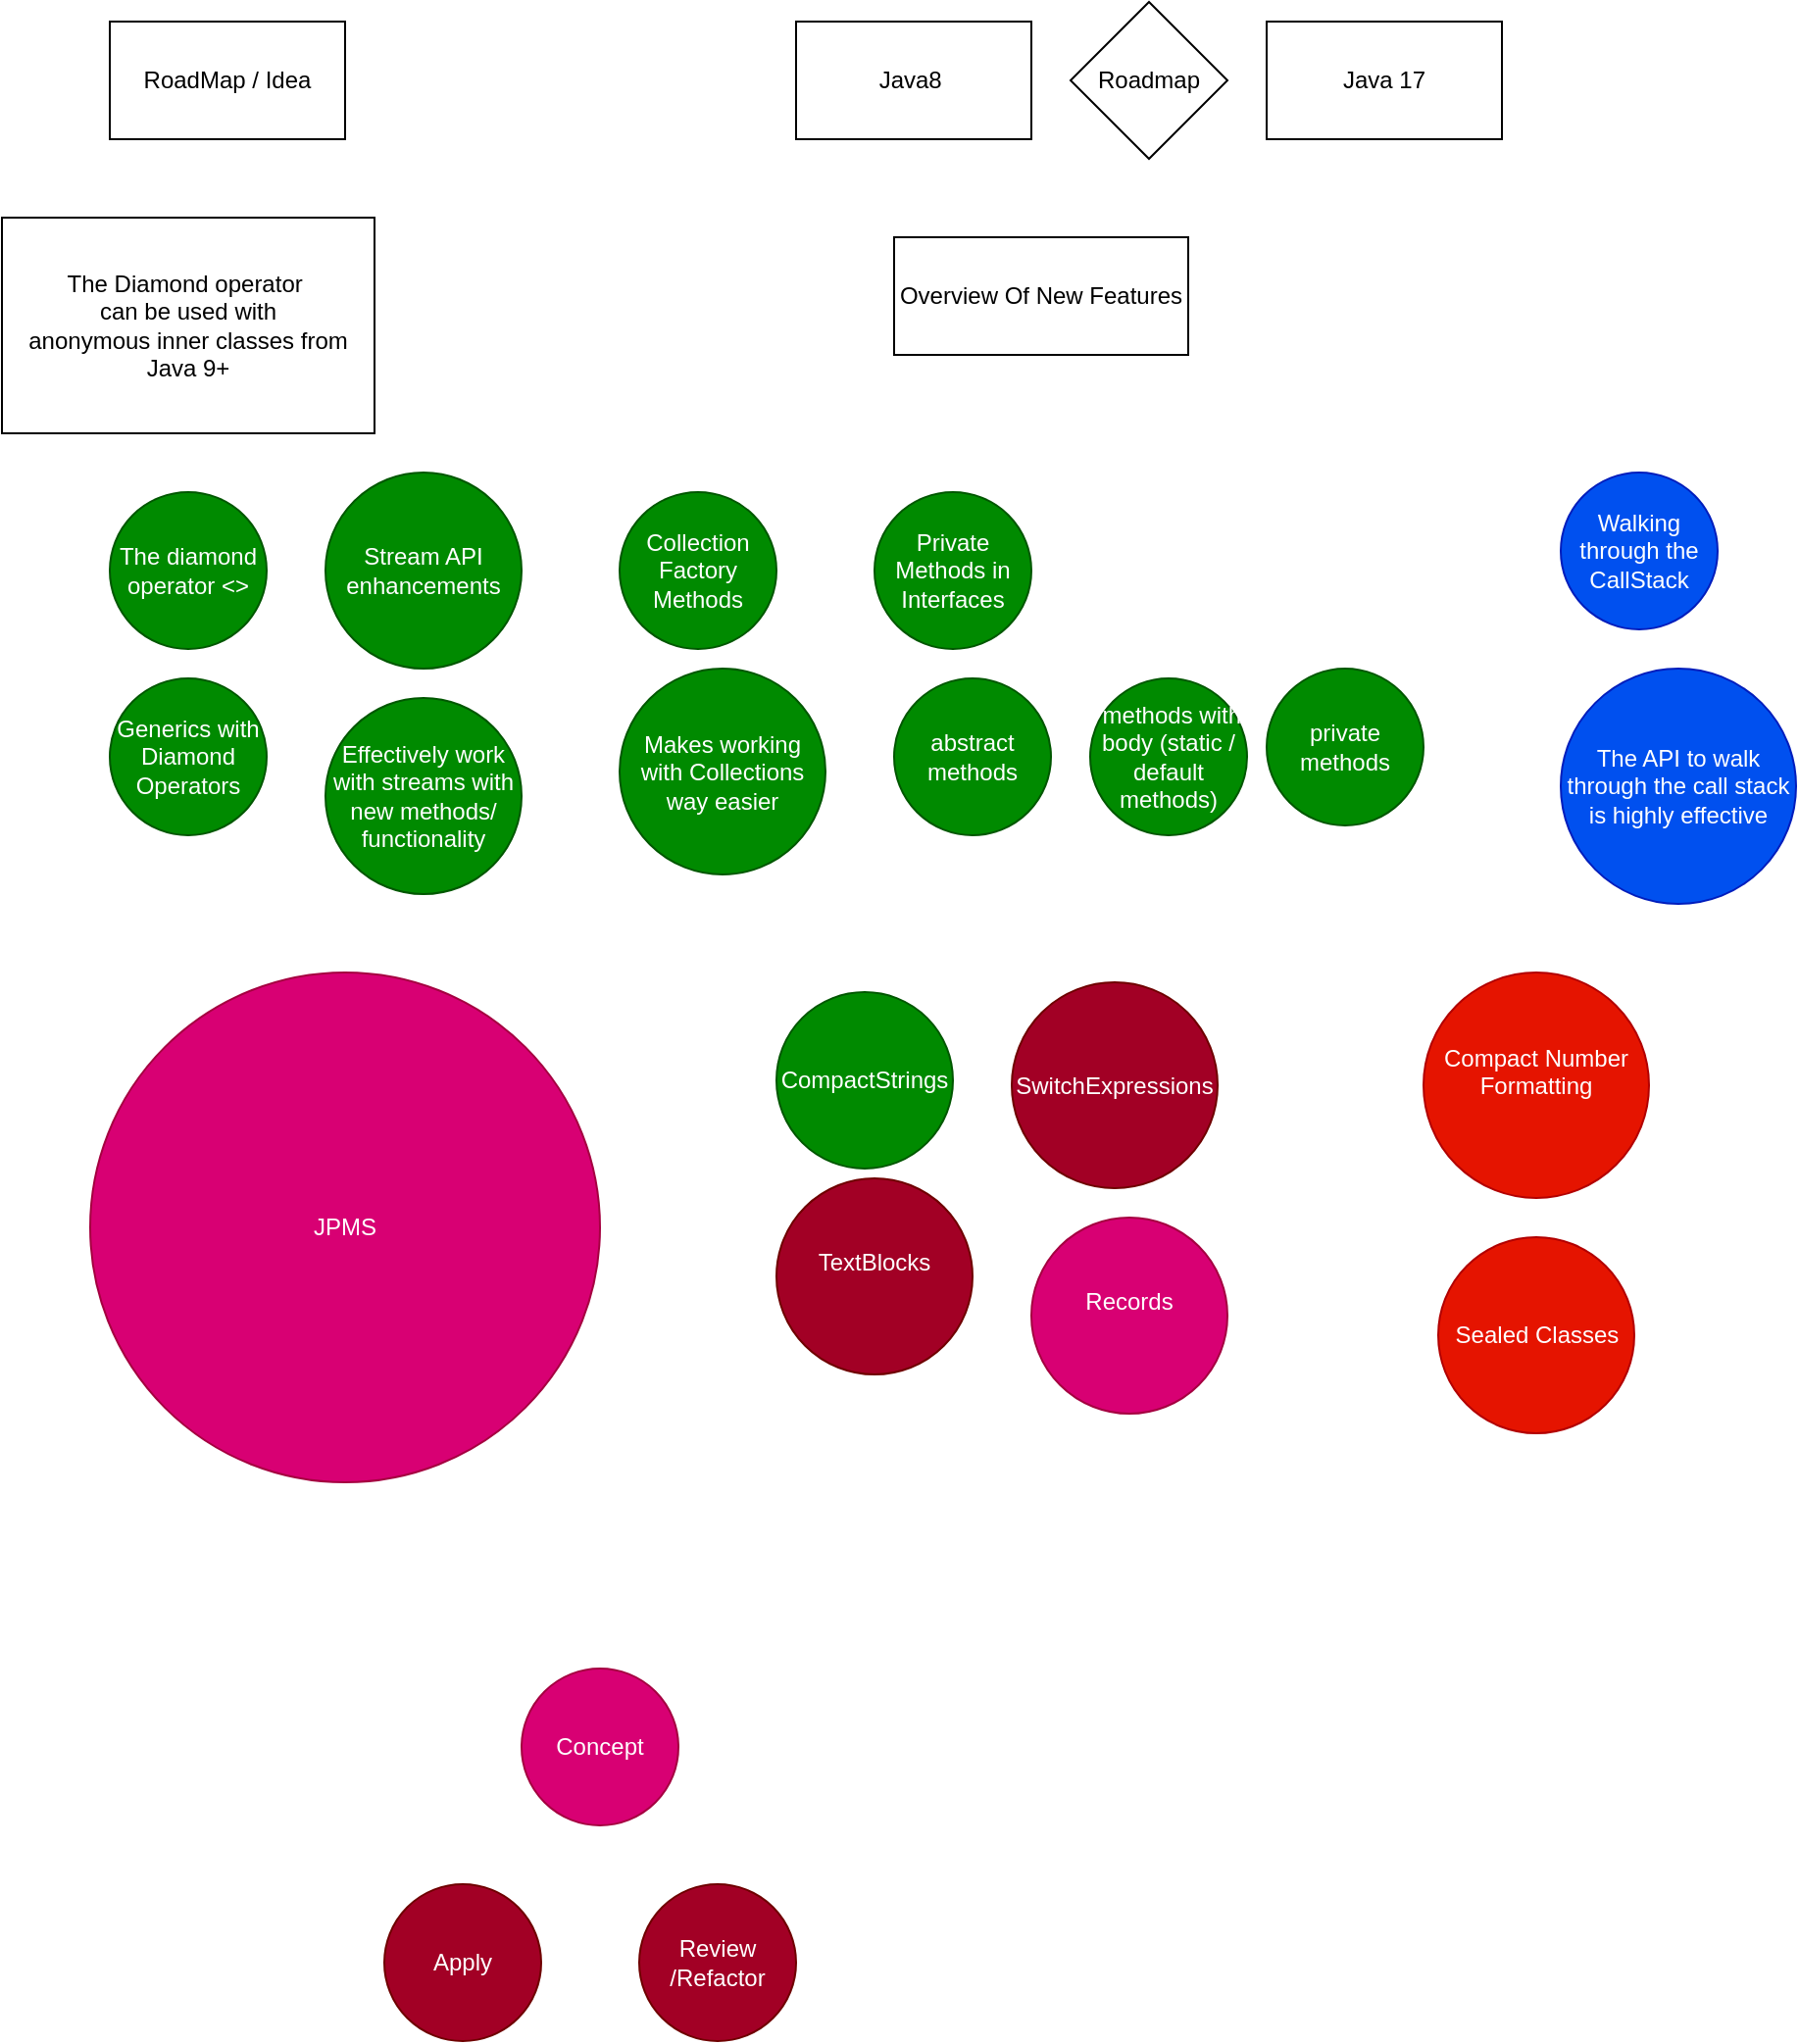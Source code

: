<mxfile version="26.2.15" pages="8">
  <diagram name="Top New Features That I can Explore" id="H-lTtJw_paa2dJG2KekU">
    <mxGraphModel dx="786" dy="562" grid="1" gridSize="10" guides="1" tooltips="1" connect="1" arrows="1" fold="1" page="1" pageScale="1" pageWidth="850" pageHeight="1100" math="0" shadow="0">
      <root>
        <mxCell id="0" />
        <mxCell id="1" parent="0" />
        <mxCell id="dxzc5Opw5BWFp04rEgw8-1" value="Overview Of New Features" style="rounded=0;whiteSpace=wrap;html=1;" parent="1" vertex="1">
          <mxGeometry x="470" y="160" width="150" height="60" as="geometry" />
        </mxCell>
        <mxCell id="dxzc5Opw5BWFp04rEgw8-2" value="Java8&amp;nbsp;" style="rounded=0;whiteSpace=wrap;html=1;" parent="1" vertex="1">
          <mxGeometry x="420" y="50" width="120" height="60" as="geometry" />
        </mxCell>
        <mxCell id="dxzc5Opw5BWFp04rEgw8-3" value="Java 17" style="rounded=0;whiteSpace=wrap;html=1;" parent="1" vertex="1">
          <mxGeometry x="660" y="50" width="120" height="60" as="geometry" />
        </mxCell>
        <mxCell id="dxzc5Opw5BWFp04rEgw8-4" value="The diamond operator &amp;lt;&amp;gt;" style="ellipse;whiteSpace=wrap;html=1;aspect=fixed;fillColor=#008a00;fontColor=#ffffff;strokeColor=#005700;" parent="1" vertex="1">
          <mxGeometry x="70" y="290" width="80" height="80" as="geometry" />
        </mxCell>
        <mxCell id="dxzc5Opw5BWFp04rEgw8-5" value="Stream API enhancements" style="ellipse;whiteSpace=wrap;html=1;aspect=fixed;fillColor=#008a00;fontColor=#ffffff;strokeColor=#005700;" parent="1" vertex="1">
          <mxGeometry x="180" y="280" width="100" height="100" as="geometry" />
        </mxCell>
        <mxCell id="dxzc5Opw5BWFp04rEgw8-6" value="Roadmap" style="rhombus;whiteSpace=wrap;html=1;" parent="1" vertex="1">
          <mxGeometry x="560" y="40" width="80" height="80" as="geometry" />
        </mxCell>
        <mxCell id="dxzc5Opw5BWFp04rEgw8-7" value="Collection Factory Methods" style="ellipse;whiteSpace=wrap;html=1;aspect=fixed;fillColor=#008a00;fontColor=#ffffff;strokeColor=#005700;" parent="1" vertex="1">
          <mxGeometry x="330" y="290" width="80" height="80" as="geometry" />
        </mxCell>
        <mxCell id="dxzc5Opw5BWFp04rEgw8-8" value="Private Methods in Interfaces" style="ellipse;whiteSpace=wrap;html=1;aspect=fixed;fillColor=#008a00;fontColor=#ffffff;strokeColor=#005700;" parent="1" vertex="1">
          <mxGeometry x="460" y="290" width="80" height="80" as="geometry" />
        </mxCell>
        <mxCell id="dxzc5Opw5BWFp04rEgw8-9" value="Walking through the CallStack" style="ellipse;whiteSpace=wrap;html=1;aspect=fixed;fillColor=#0050ef;fontColor=#ffffff;strokeColor=#001DBC;" parent="1" vertex="1">
          <mxGeometry x="810" y="280" width="80" height="80" as="geometry" />
        </mxCell>
        <mxCell id="dxzc5Opw5BWFp04rEgw8-10" value="CompactStrings" style="ellipse;whiteSpace=wrap;html=1;aspect=fixed;fillColor=#008a00;fontColor=#ffffff;strokeColor=#005700;" parent="1" vertex="1">
          <mxGeometry x="410" y="545" width="90" height="90" as="geometry" />
        </mxCell>
        <mxCell id="dxzc5Opw5BWFp04rEgw8-11" value="SwitchExpressions" style="ellipse;whiteSpace=wrap;html=1;aspect=fixed;fillColor=#a20025;fontColor=#ffffff;strokeColor=#6F0000;" parent="1" vertex="1">
          <mxGeometry x="530" y="540" width="105" height="105" as="geometry" />
        </mxCell>
        <mxCell id="dxzc5Opw5BWFp04rEgw8-12" value="Compact Number Formatting&lt;div&gt;&lt;br&gt;&lt;/div&gt;" style="ellipse;whiteSpace=wrap;html=1;aspect=fixed;fillColor=#e51400;fontColor=#ffffff;strokeColor=#B20000;" parent="1" vertex="1">
          <mxGeometry x="740" y="535" width="115" height="115" as="geometry" />
        </mxCell>
        <mxCell id="dxzc5Opw5BWFp04rEgw8-13" value="&lt;div&gt;TextBlocks&lt;/div&gt;&lt;div&gt;&lt;br&gt;&lt;/div&gt;" style="ellipse;whiteSpace=wrap;html=1;aspect=fixed;fillColor=#a20025;fontColor=#ffffff;strokeColor=#6F0000;" parent="1" vertex="1">
          <mxGeometry x="410" y="640" width="100" height="100" as="geometry" />
        </mxCell>
        <mxCell id="dxzc5Opw5BWFp04rEgw8-14" value="&lt;div&gt;Records&lt;/div&gt;&lt;div&gt;&lt;br&gt;&lt;/div&gt;" style="ellipse;whiteSpace=wrap;html=1;aspect=fixed;fillColor=#d80073;fontColor=#ffffff;strokeColor=#A50040;" parent="1" vertex="1">
          <mxGeometry x="540" y="660" width="100" height="100" as="geometry" />
        </mxCell>
        <mxCell id="dxzc5Opw5BWFp04rEgw8-15" value="&lt;div&gt;Sealed Classes&lt;/div&gt;" style="ellipse;whiteSpace=wrap;html=1;aspect=fixed;fillColor=#e51400;fontColor=#ffffff;strokeColor=#B20000;" parent="1" vertex="1">
          <mxGeometry x="747.5" y="670" width="100" height="100" as="geometry" />
        </mxCell>
        <mxCell id="dxzc5Opw5BWFp04rEgw8-16" value="&lt;div&gt;JPMS&lt;/div&gt;" style="ellipse;whiteSpace=wrap;html=1;aspect=fixed;fillColor=#d80073;fontColor=#ffffff;strokeColor=#A50040;" parent="1" vertex="1">
          <mxGeometry x="60" y="535" width="260" height="260" as="geometry" />
        </mxCell>
        <mxCell id="dxzc5Opw5BWFp04rEgw8-17" value="Generics with Diamond Operators" style="ellipse;whiteSpace=wrap;html=1;aspect=fixed;fillColor=#008a00;fontColor=#ffffff;strokeColor=#005700;" parent="1" vertex="1">
          <mxGeometry x="70" y="385" width="80" height="80" as="geometry" />
        </mxCell>
        <mxCell id="dxzc5Opw5BWFp04rEgw8-18" value="Effectively work with streams with new methods/ functionality" style="ellipse;whiteSpace=wrap;html=1;aspect=fixed;fillColor=#008a00;fontColor=#ffffff;strokeColor=#005700;" parent="1" vertex="1">
          <mxGeometry x="180" y="395" width="100" height="100" as="geometry" />
        </mxCell>
        <mxCell id="dxzc5Opw5BWFp04rEgw8-19" value="Makes working with Collections way easier" style="ellipse;whiteSpace=wrap;html=1;aspect=fixed;fillColor=#008a00;fontColor=#ffffff;strokeColor=#005700;" parent="1" vertex="1">
          <mxGeometry x="330" y="380" width="105" height="105" as="geometry" />
        </mxCell>
        <mxCell id="dxzc5Opw5BWFp04rEgw8-20" value="abstract methods" style="ellipse;whiteSpace=wrap;html=1;aspect=fixed;fillColor=#008a00;fontColor=#ffffff;strokeColor=#005700;" parent="1" vertex="1">
          <mxGeometry x="470" y="385" width="80" height="80" as="geometry" />
        </mxCell>
        <mxCell id="dxzc5Opw5BWFp04rEgw8-21" value="&amp;nbsp;methods with body (static / default methods)" style="ellipse;whiteSpace=wrap;html=1;aspect=fixed;fillColor=#008a00;fontColor=#ffffff;strokeColor=#005700;" parent="1" vertex="1">
          <mxGeometry x="570" y="385" width="80" height="80" as="geometry" />
        </mxCell>
        <mxCell id="dxzc5Opw5BWFp04rEgw8-22" value="private methods" style="ellipse;whiteSpace=wrap;html=1;aspect=fixed;fillColor=#008a00;strokeColor=#005700;fontColor=#ffffff;" parent="1" vertex="1">
          <mxGeometry x="660" y="380" width="80" height="80" as="geometry" />
        </mxCell>
        <mxCell id="dxzc5Opw5BWFp04rEgw8-23" value="The API to walk through the call stack is highly effective" style="ellipse;whiteSpace=wrap;html=1;aspect=fixed;fillColor=#0050ef;fontColor=#ffffff;strokeColor=#001DBC;" parent="1" vertex="1">
          <mxGeometry x="810" y="380" width="120" height="120" as="geometry" />
        </mxCell>
        <mxCell id="dxzc5Opw5BWFp04rEgw8-24" value="RoadMap / Idea" style="rounded=0;whiteSpace=wrap;html=1;" parent="1" vertex="1">
          <mxGeometry x="70" y="50" width="120" height="60" as="geometry" />
        </mxCell>
        <mxCell id="dxzc5Opw5BWFp04rEgw8-25" value="Concept" style="ellipse;whiteSpace=wrap;html=1;aspect=fixed;fillColor=#d80073;fontColor=#ffffff;strokeColor=#A50040;" parent="1" vertex="1">
          <mxGeometry x="280" y="890" width="80" height="80" as="geometry" />
        </mxCell>
        <mxCell id="dxzc5Opw5BWFp04rEgw8-26" value="Apply" style="ellipse;whiteSpace=wrap;html=1;aspect=fixed;fillColor=#a20025;fontColor=#ffffff;strokeColor=#6F0000;" parent="1" vertex="1">
          <mxGeometry x="210" y="1000" width="80" height="80" as="geometry" />
        </mxCell>
        <mxCell id="dxzc5Opw5BWFp04rEgw8-27" value="Review /Refactor" style="ellipse;whiteSpace=wrap;html=1;aspect=fixed;fillColor=#a20025;strokeColor=#6F0000;fontColor=#ffffff;" parent="1" vertex="1">
          <mxGeometry x="340" y="1000" width="80" height="80" as="geometry" />
        </mxCell>
        <mxCell id="dxzc5Opw5BWFp04rEgw8-32" value="The Diamond operator&amp;nbsp;&lt;div&gt;can be used with&lt;/div&gt;&lt;div&gt;anonymous inner classes from Java 9+&lt;/div&gt;" style="rounded=0;whiteSpace=wrap;html=1;" parent="1" vertex="1">
          <mxGeometry x="15" y="150" width="190" height="110" as="geometry" />
        </mxCell>
      </root>
    </mxGraphModel>
  </diagram>
  <diagram id="it7jR1w6A2HO88eLoIti" name="Terminology">
    <mxGraphModel dx="1565" dy="511" grid="1" gridSize="10" guides="1" tooltips="1" connect="1" arrows="1" fold="1" page="1" pageScale="1" pageWidth="850" pageHeight="1100" math="0" shadow="0">
      <root>
        <mxCell id="0" />
        <mxCell id="1" parent="0" />
        <mxCell id="AD6r4I_cpZdrooL8gMmH-1" value="JEP / JDK Enhancement Proposal" style="rounded=0;whiteSpace=wrap;html=1;" parent="1" vertex="1">
          <mxGeometry x="150" y="80" width="120" height="60" as="geometry" />
        </mxCell>
        <mxCell id="AD6r4I_cpZdrooL8gMmH-4" value="" style="edgeStyle=orthogonalEdgeStyle;rounded=0;orthogonalLoop=1;jettySize=auto;html=1;" parent="1" source="AD6r4I_cpZdrooL8gMmH-2" target="AD6r4I_cpZdrooL8gMmH-3" edge="1">
          <mxGeometry relative="1" as="geometry" />
        </mxCell>
        <mxCell id="AD6r4I_cpZdrooL8gMmH-2" value="Process" style="rounded=0;whiteSpace=wrap;html=1;" parent="1" vertex="1">
          <mxGeometry x="160" y="180" width="120" height="60" as="geometry" />
        </mxCell>
        <mxCell id="AD6r4I_cpZdrooL8gMmH-3" value="Java Community" style="rounded=0;whiteSpace=wrap;html=1;" parent="1" vertex="1">
          <mxGeometry x="160" y="320" width="120" height="60" as="geometry" />
        </mxCell>
        <mxCell id="AD6r4I_cpZdrooL8gMmH-7" value="" style="edgeStyle=orthogonalEdgeStyle;rounded=0;orthogonalLoop=1;jettySize=auto;html=1;" parent="1" source="AD6r4I_cpZdrooL8gMmH-5" target="AD6r4I_cpZdrooL8gMmH-6" edge="1">
          <mxGeometry relative="1" as="geometry" />
        </mxCell>
        <mxCell id="AD6r4I_cpZdrooL8gMmH-5" value="Purpose" style="rounded=0;whiteSpace=wrap;html=1;" parent="1" vertex="1">
          <mxGeometry x="340" y="180" width="120" height="60" as="geometry" />
        </mxCell>
        <mxCell id="AD6r4I_cpZdrooL8gMmH-9" value="" style="edgeStyle=orthogonalEdgeStyle;rounded=0;orthogonalLoop=1;jettySize=auto;html=1;" parent="1" source="AD6r4I_cpZdrooL8gMmH-6" target="AD6r4I_cpZdrooL8gMmH-8" edge="1">
          <mxGeometry relative="1" as="geometry" />
        </mxCell>
        <mxCell id="AD6r4I_cpZdrooL8gMmH-6" value="Propose" style="ellipse;whiteSpace=wrap;html=1;rounded=0;" parent="1" vertex="1">
          <mxGeometry x="360" y="310" width="80" height="80" as="geometry" />
        </mxCell>
        <mxCell id="AD6r4I_cpZdrooL8gMmH-11" value="" style="edgeStyle=orthogonalEdgeStyle;rounded=0;orthogonalLoop=1;jettySize=auto;html=1;" parent="1" source="AD6r4I_cpZdrooL8gMmH-8" target="AD6r4I_cpZdrooL8gMmH-10" edge="1">
          <mxGeometry relative="1" as="geometry" />
        </mxCell>
        <mxCell id="AD6r4I_cpZdrooL8gMmH-8" value="Discuss" style="ellipse;whiteSpace=wrap;html=1;rounded=0;" parent="1" vertex="1">
          <mxGeometry x="520" y="310" width="80" height="80" as="geometry" />
        </mxCell>
        <mxCell id="AD6r4I_cpZdrooL8gMmH-10" value="document signficant changes." style="ellipse;whiteSpace=wrap;html=1;rounded=0;" parent="1" vertex="1">
          <mxGeometry x="680" y="310" width="80" height="80" as="geometry" />
        </mxCell>
        <mxCell id="AD6r4I_cpZdrooL8gMmH-12" value="Process" style="rounded=0;whiteSpace=wrap;html=1;fillColor=#008a00;fontColor=#ffffff;strokeColor=#005700;" parent="1" vertex="1">
          <mxGeometry x="-10" y="470" width="120" height="60" as="geometry" />
        </mxCell>
        <mxCell id="AD6r4I_cpZdrooL8gMmH-13" value="Practice" style="rounded=0;whiteSpace=wrap;html=1;fillColor=#008a00;fontColor=#ffffff;strokeColor=#005700;" parent="1" vertex="1">
          <mxGeometry x="110" y="470" width="120" height="60" as="geometry" />
        </mxCell>
        <mxCell id="8vsUmJd-rWdS67Mih5kZ-1" value="Methodology" style="rounded=0;whiteSpace=wrap;html=1;fillColor=#008a00;fontColor=#ffffff;strokeColor=#005700;" parent="1" vertex="1">
          <mxGeometry x="230" y="470" width="120" height="60" as="geometry" />
        </mxCell>
        <mxCell id="8vsUmJd-rWdS67Mih5kZ-2" value="Break and Make" style="rounded=0;whiteSpace=wrap;html=1;fillColor=#008a00;fontColor=#ffffff;strokeColor=#005700;" parent="1" vertex="1">
          <mxGeometry x="230" y="530" width="120" height="60" as="geometry" />
        </mxCell>
        <mxCell id="8vsUmJd-rWdS67Mih5kZ-5" value="Context" style="rounded=0;whiteSpace=wrap;html=1;fillColor=#008a00;fontColor=#ffffff;strokeColor=#005700;" parent="1" vertex="1">
          <mxGeometry x="230" y="410" width="120" height="60" as="geometry" />
        </mxCell>
        <mxCell id="VedadEQwNp0A-uT3c_Re-1" value="Terminology / Vocabulary" style="rounded=0;whiteSpace=wrap;html=1;fillColor=#008a00;fontColor=#ffffff;strokeColor=#005700;" vertex="1" parent="1">
          <mxGeometry x="-10" y="530" width="120" height="60" as="geometry" />
        </mxCell>
        <mxCell id="6cJSSmzFoF7t9B8q87Jw-1" value="Principles" style="rounded=0;whiteSpace=wrap;html=1;fillColor=#008a00;fontColor=#ffffff;strokeColor=#005700;" vertex="1" parent="1">
          <mxGeometry x="-10" y="410" width="120" height="60" as="geometry" />
        </mxCell>
        <mxCell id="6cJSSmzFoF7t9B8q87Jw-2" value="Paradigm" style="rounded=0;whiteSpace=wrap;html=1;fillColor=#008a00;fontColor=#ffffff;strokeColor=#005700;" vertex="1" parent="1">
          <mxGeometry x="110" y="410" width="120" height="60" as="geometry" />
        </mxCell>
        <mxCell id="9vNzCgMDVzgK6lLMVGsD-1" value="Insight" style="rounded=0;whiteSpace=wrap;html=1;fillColor=#008a00;fontColor=#ffffff;strokeColor=#005700;" vertex="1" parent="1">
          <mxGeometry x="110" y="530" width="120" height="60" as="geometry" />
        </mxCell>
        <mxCell id="9vNzCgMDVzgK6lLMVGsD-2" value="Learn to Learn Framework" style="rounded=0;whiteSpace=wrap;html=1;fillColor=#1ba1e2;fontColor=#ffffff;strokeColor=#006EAF;" vertex="1" parent="1">
          <mxGeometry x="50" y="720" width="120" height="60" as="geometry" />
        </mxCell>
        <mxCell id="R43isgl4TAwv9mhnTSy3-1" value="" style="html=1;verticalLabelPosition=bottom;align=center;labelBackgroundColor=#ffffff;verticalAlign=top;strokeWidth=2;strokeColor=#0080F0;shadow=0;dashed=0;shape=mxgraph.ios7.icons.looking_glass;" vertex="1" parent="1">
          <mxGeometry x="385" y="890" width="30" height="30" as="geometry" />
        </mxCell>
        <mxCell id="R43isgl4TAwv9mhnTSy3-2" value="Please find chances of applying the newly learned features in your projects....." style="rounded=0;whiteSpace=wrap;html=1;" vertex="1" parent="1">
          <mxGeometry x="440" y="870" width="120" height="60" as="geometry" />
        </mxCell>
        <mxCell id="--in5UwqNiNamiTwJQ_P-2" value="RED" style="ellipse;whiteSpace=wrap;html=1;fillColor=#e51400;strokeColor=#B20000;fontColor=#ffffff;" vertex="1" parent="1">
          <mxGeometry x="80" y="870" width="120" height="80" as="geometry" />
        </mxCell>
        <mxCell id="--in5UwqNiNamiTwJQ_P-3" value="GREEN" style="ellipse;whiteSpace=wrap;html=1;fillColor=#008a00;strokeColor=#005700;fontColor=#ffffff;" vertex="1" parent="1">
          <mxGeometry x="140" y="940" width="120" height="80" as="geometry" />
        </mxCell>
        <mxCell id="--in5UwqNiNamiTwJQ_P-4" value="REFACTOR" style="ellipse;whiteSpace=wrap;html=1;fillColor=#e3c800;strokeColor=#B09500;fontColor=#000000;" vertex="1" parent="1">
          <mxGeometry x="10" y="940" width="120" height="80" as="geometry" />
        </mxCell>
        <mxCell id="XHiogYa3Atdmt7B-Kdwq-1" value="Approaches" style="rounded=0;whiteSpace=wrap;html=1;fillColor=#008a00;fontColor=#ffffff;strokeColor=#005700;" vertex="1" parent="1">
          <mxGeometry x="-130" y="530" width="120" height="60" as="geometry" />
        </mxCell>
        <mxCell id="XHiogYa3Atdmt7B-Kdwq-5" value="" style="edgeStyle=orthogonalEdgeStyle;rounded=0;orthogonalLoop=1;jettySize=auto;html=1;" edge="1" parent="1" source="XHiogYa3Atdmt7B-Kdwq-2" target="XHiogYa3Atdmt7B-Kdwq-4">
          <mxGeometry relative="1" as="geometry" />
        </mxCell>
        <mxCell id="XHiogYa3Atdmt7B-Kdwq-2" value="UTIL / utility (general purpose)" style="rounded=0;whiteSpace=wrap;html=1;fillColor=#008a00;fontColor=#ffffff;strokeColor=#005700;" vertex="1" parent="1">
          <mxGeometry x="-290" y="380" width="120" height="60" as="geometry" />
        </mxCell>
        <mxCell id="XHiogYa3Atdmt7B-Kdwq-3" value="&lt;div style=&quot;background-color:#1e1f22;color:#bcbec4&quot;&gt;&lt;pre style=&quot;font-family:&#39;JetBrains Mono&#39;,monospace;font-size:9.8pt;&quot;&gt;&lt;span style=&quot;color:#7a7e85;&quot;&gt;Productivity packed. Productivity packed. Custom Aggregation. Streamlining code&lt;/span&gt;&lt;/pre&gt;&lt;/div&gt;" style="text;whiteSpace=wrap;html=1;" vertex="1" parent="1">
          <mxGeometry x="-280" y="230" width="380" height="70" as="geometry" />
        </mxCell>
        <mxCell id="XHiogYa3Atdmt7B-Kdwq-7" value="" style="edgeStyle=orthogonalEdgeStyle;rounded=0;orthogonalLoop=1;jettySize=auto;html=1;" edge="1" parent="1" source="XHiogYa3Atdmt7B-Kdwq-4" target="XHiogYa3Atdmt7B-Kdwq-6">
          <mxGeometry relative="1" as="geometry" />
        </mxCell>
        <mxCell id="XHiogYa3Atdmt7B-Kdwq-4" value="Productivity packed" style="rounded=0;whiteSpace=wrap;html=1;fillColor=#008a00;fontColor=#ffffff;strokeColor=#005700;" vertex="1" parent="1">
          <mxGeometry x="-290" y="460" width="120" height="60" as="geometry" />
        </mxCell>
        <mxCell id="XHiogYa3Atdmt7B-Kdwq-9" value="" style="edgeStyle=orthogonalEdgeStyle;rounded=0;orthogonalLoop=1;jettySize=auto;html=1;" edge="1" parent="1" source="XHiogYa3Atdmt7B-Kdwq-6" target="XHiogYa3Atdmt7B-Kdwq-8">
          <mxGeometry relative="1" as="geometry" />
        </mxCell>
        <mxCell id="XHiogYa3Atdmt7B-Kdwq-6" value="Custom Aggregation" style="rounded=0;whiteSpace=wrap;html=1;fillColor=#008a00;fontColor=#ffffff;strokeColor=#005700;" vertex="1" parent="1">
          <mxGeometry x="-290" y="550" width="120" height="60" as="geometry" />
        </mxCell>
        <mxCell id="XHiogYa3Atdmt7B-Kdwq-11" value="" style="edgeStyle=orthogonalEdgeStyle;rounded=0;orthogonalLoop=1;jettySize=auto;html=1;" edge="1" parent="1" source="XHiogYa3Atdmt7B-Kdwq-8" target="XHiogYa3Atdmt7B-Kdwq-10">
          <mxGeometry relative="1" as="geometry" />
        </mxCell>
        <mxCell id="XHiogYa3Atdmt7B-Kdwq-8" value="Streamliniing code." style="rounded=0;whiteSpace=wrap;html=1;fillColor=#008a00;fontColor=#ffffff;strokeColor=#005700;" vertex="1" parent="1">
          <mxGeometry x="-290" y="640" width="120" height="60" as="geometry" />
        </mxCell>
        <mxCell id="XHiogYa3Atdmt7B-Kdwq-13" value="" style="edgeStyle=orthogonalEdgeStyle;rounded=0;orthogonalLoop=1;jettySize=auto;html=1;" edge="1" parent="1" source="XHiogYa3Atdmt7B-Kdwq-10" target="XHiogYa3Atdmt7B-Kdwq-12">
          <mxGeometry relative="1" as="geometry" />
        </mxCell>
        <mxCell id="XHiogYa3Atdmt7B-Kdwq-10" value="Parallellism." style="rounded=0;whiteSpace=wrap;html=1;fillColor=#008a00;fontColor=#ffffff;strokeColor=#005700;" vertex="1" parent="1">
          <mxGeometry x="-290" y="730" width="120" height="60" as="geometry" />
        </mxCell>
        <mxCell id="XHiogYa3Atdmt7B-Kdwq-12" value="Declarative Style" style="rounded=0;whiteSpace=wrap;html=1;fillColor=#008a00;fontColor=#ffffff;strokeColor=#005700;" vertex="1" parent="1">
          <mxGeometry x="-290" y="820" width="120" height="60" as="geometry" />
        </mxCell>
        <mxCell id="XHiogYa3Atdmt7B-Kdwq-14" value="New Effective, Productive &amp;amp; Optimized way of processing collections" style="rounded=0;whiteSpace=wrap;html=1;fillColor=#e51400;fontColor=#ffffff;strokeColor=#B20000;" vertex="1" parent="1">
          <mxGeometry x="-240" y="290" width="160" height="70" as="geometry" />
        </mxCell>
        <mxCell id="XHiogYa3Atdmt7B-Kdwq-15" value="Starting with Why?" style="rounded=0;whiteSpace=wrap;html=1;fillColor=#008a00;fontColor=#ffffff;strokeColor=#005700;" vertex="1" parent="1">
          <mxGeometry x="-425" y="330" width="70" height="60" as="geometry" />
        </mxCell>
        <mxCell id="XHiogYa3Atdmt7B-Kdwq-16" value="CLEAN CODING PRACTICES" style="rounded=0;whiteSpace=wrap;html=1;fillColor=#1ba1e2;fontColor=#ffffff;strokeColor=#006EAF;" vertex="1" parent="1">
          <mxGeometry x="-130" y="470" width="120" height="60" as="geometry" />
        </mxCell>
        <mxCell id="9P8CmXEy1m80_HLpCKsZ-1" value="Web (Connected with Relativity)" style="rounded=0;whiteSpace=wrap;html=1;fillColor=#008a00;fontColor=#ffffff;strokeColor=#005700;" vertex="1" parent="1">
          <mxGeometry x="-130" y="410" width="120" height="60" as="geometry" />
        </mxCell>
        <mxCell id="9P8CmXEy1m80_HLpCKsZ-2" value="Make things Simple, but not simplify it to loose the essense or effectiveness." style="rounded=0;whiteSpace=wrap;html=1;fillColor=#008a00;fontColor=#ffffff;strokeColor=#005700;" vertex="1" parent="1">
          <mxGeometry x="-130" y="590" width="240" height="60" as="geometry" />
        </mxCell>
        <mxCell id="9P8CmXEy1m80_HLpCKsZ-3" value="Best Practices&lt;div&gt;&lt;br&gt;&lt;/div&gt;" style="rounded=0;whiteSpace=wrap;html=1;fillColor=#008a00;fontColor=#ffffff;strokeColor=#005700;" vertex="1" parent="1">
          <mxGeometry x="110" y="590" width="120" height="60" as="geometry" />
        </mxCell>
        <mxCell id="9P8CmXEy1m80_HLpCKsZ-4" value="Clarity" style="rounded=0;whiteSpace=wrap;html=1;fillColor=#008a00;fontColor=#ffffff;strokeColor=#005700;" vertex="1" parent="1">
          <mxGeometry x="230" y="590" width="120" height="60" as="geometry" />
        </mxCell>
        <mxCell id="9P8CmXEy1m80_HLpCKsZ-5" value="Design" style="rounded=0;whiteSpace=wrap;html=1;fillColor=#008a00;fontColor=#ffffff;strokeColor=#005700;" vertex="1" parent="1">
          <mxGeometry x="230" y="650" width="120" height="60" as="geometry" />
        </mxCell>
        <mxCell id="9P8CmXEy1m80_HLpCKsZ-6" value="Validation&lt;div&gt;&lt;br&gt;&lt;/div&gt;" style="rounded=0;whiteSpace=wrap;html=1;fillColor=#008a00;fontColor=#ffffff;strokeColor=#005700;" vertex="1" parent="1">
          <mxGeometry x="110" y="650" width="120" height="60" as="geometry" />
        </mxCell>
        <mxCell id="9P8CmXEy1m80_HLpCKsZ-7" value="Well Documented Code" style="rounded=0;whiteSpace=wrap;html=1;fillColor=#008a00;fontColor=#ffffff;strokeColor=#005700;" vertex="1" parent="1">
          <mxGeometry x="-10" y="650" width="120" height="60" as="geometry" />
        </mxCell>
        <mxCell id="9P8CmXEy1m80_HLpCKsZ-8" value="First Principles Approach&lt;div&gt;- Elon Musk&lt;/div&gt;&lt;div&gt;&lt;br&gt;&lt;/div&gt;" style="rounded=0;whiteSpace=wrap;html=1;fillColor=#008a00;fontColor=#ffffff;strokeColor=#005700;" vertex="1" parent="1">
          <mxGeometry x="-130" y="650" width="120" height="60" as="geometry" />
        </mxCell>
        <mxCell id="9P8CmXEy1m80_HLpCKsZ-13" value="" style="edgeStyle=orthogonalEdgeStyle;rounded=0;orthogonalLoop=1;jettySize=auto;html=1;" edge="1" parent="1" source="9P8CmXEy1m80_HLpCKsZ-9" target="9P8CmXEy1m80_HLpCKsZ-12">
          <mxGeometry relative="1" as="geometry" />
        </mxCell>
        <mxCell id="9P8CmXEy1m80_HLpCKsZ-9" value="JDK 8 / Functional Interfaces" style="rounded=0;whiteSpace=wrap;html=1;fillColor=#008a00;fontColor=#ffffff;strokeColor=#005700;direction=south;" vertex="1" parent="1">
          <mxGeometry x="80" y="1180" width="100" height="70" as="geometry" />
        </mxCell>
        <mxCell id="9P8CmXEy1m80_HLpCKsZ-10" value="previous 7 versions used interfaces" style="rounded=0;whiteSpace=wrap;html=1;fillColor=#008a00;fontColor=#ffffff;strokeColor=#005700;" vertex="1" parent="1">
          <mxGeometry y="1120" width="120" height="60" as="geometry" />
        </mxCell>
        <mxCell id="9P8CmXEy1m80_HLpCKsZ-12" value="@FunctionalInterface" style="whiteSpace=wrap;html=1;fillColor=#008a00;strokeColor=#005700;fontColor=#ffffff;rounded=0;" vertex="1" parent="1">
          <mxGeometry x="250" y="1185" width="120" height="60" as="geometry" />
        </mxCell>
        <mxCell id="9P8CmXEy1m80_HLpCKsZ-16" value="previous 7 versions used interfaces" style="rounded=0;whiteSpace=wrap;html=1;fillColor=#008a00;fontColor=#ffffff;strokeColor=#005700;" vertex="1" parent="1">
          <mxGeometry x="250" y="1245" width="120" height="60" as="geometry" />
        </mxCell>
        <mxCell id="mvE7h7_AulbVzgiM1R-3-1" value="Culture" style="rounded=0;whiteSpace=wrap;html=1;fillColor=#008a00;fontColor=#ffffff;strokeColor=#005700;" vertex="1" parent="1">
          <mxGeometry x="230" y="710" width="120" height="60" as="geometry" />
        </mxCell>
      </root>
    </mxGraphModel>
  </diagram>
  <diagram id="F4DoPFH3YsymMdyTXWiu" name="Demo">
    <mxGraphModel dx="786" dy="562" grid="1" gridSize="10" guides="1" tooltips="1" connect="1" arrows="1" fold="1" page="1" pageScale="1" pageWidth="850" pageHeight="1100" math="0" shadow="0">
      <root>
        <mxCell id="0" />
        <mxCell id="1" parent="0" />
        <mxCell id="uzIxB_AXCy2PeI7c9Qlu-2" value="CREATE THE TRANSACTION PROCESSOR" style="rounded=0;whiteSpace=wrap;html=1;fontSize=19;" parent="1" vertex="1">
          <mxGeometry x="100" y="80" width="160" height="90" as="geometry" />
        </mxCell>
        <mxCell id="uzIxB_AXCy2PeI7c9Qlu-3" value="CREATE DOMAIN CLASS TRANSACTION" style="rounded=0;whiteSpace=wrap;html=1;fontSize=19;" parent="1" vertex="1">
          <mxGeometry x="100" y="220" width="160" height="90" as="geometry" />
        </mxCell>
        <mxCell id="uzIxB_AXCy2PeI7c9Qlu-4" value="PERFORM A LIST OF TRANSACTIONS OF USD &amp;amp; EUR" style="rounded=0;whiteSpace=wrap;html=1;fontSize=19;" parent="1" vertex="1">
          <mxGeometry x="100" y="360" width="160" height="90" as="geometry" />
        </mxCell>
        <mxCell id="wSxFUv9u-JmrOEF9yLLa-1" value="Collection (Movie)" style="whiteSpace=wrap;html=1;aspect=fixed;" vertex="1" parent="1">
          <mxGeometry x="540" y="100" width="80" height="80" as="geometry" />
        </mxCell>
        <mxCell id="wSxFUv9u-JmrOEF9yLLa-5" style="edgeStyle=orthogonalEdgeStyle;rounded=0;orthogonalLoop=1;jettySize=auto;html=1;entryX=0.75;entryY=0;entryDx=0;entryDy=0;" edge="1" parent="1" source="wSxFUv9u-JmrOEF9yLLa-2" target="wSxFUv9u-JmrOEF9yLLa-4">
          <mxGeometry relative="1" as="geometry" />
        </mxCell>
        <mxCell id="wSxFUv9u-JmrOEF9yLLa-2" value="Element 1 (Frame1)" style="rounded=0;whiteSpace=wrap;html=1;fillColor=#008a00;fontColor=#ffffff;strokeColor=#005700;" vertex="1" parent="1">
          <mxGeometry x="620" y="107.5" width="120" height="35" as="geometry" />
        </mxCell>
        <mxCell id="wSxFUv9u-JmrOEF9yLLa-6" style="edgeStyle=orthogonalEdgeStyle;rounded=0;orthogonalLoop=1;jettySize=auto;html=1;entryX=0.5;entryY=0;entryDx=0;entryDy=0;" edge="1" parent="1" source="wSxFUv9u-JmrOEF9yLLa-3" target="wSxFUv9u-JmrOEF9yLLa-4">
          <mxGeometry relative="1" as="geometry" />
        </mxCell>
        <mxCell id="wSxFUv9u-JmrOEF9yLLa-3" value="Element 2 (Frame2)" style="rounded=0;whiteSpace=wrap;html=1;fillColor=#008a00;fontColor=#ffffff;strokeColor=#005700;" vertex="1" parent="1">
          <mxGeometry x="620" y="145" width="120" height="35" as="geometry" />
        </mxCell>
        <mxCell id="wSxFUv9u-JmrOEF9yLLa-4" value="Television / Mobile" style="rounded=0;whiteSpace=wrap;html=1;fillColor=#008a00;fontColor=#ffffff;strokeColor=#005700;" vertex="1" parent="1">
          <mxGeometry x="880" y="200" width="120" height="60" as="geometry" />
        </mxCell>
        <mxCell id="wSxFUv9u-JmrOEF9yLLa-7" value="Processing the Stream Map, Filter, Reduction....." style="rounded=1;whiteSpace=wrap;html=1;fillColor=#fa6800;fontColor=#000000;strokeColor=#C73500;" vertex="1" parent="1">
          <mxGeometry x="800" y="95" width="120" height="60" as="geometry" />
        </mxCell>
      </root>
    </mxGraphModel>
  </diagram>
  <diagram id="bHqhL_okxHXkL8069b3K" name="Functional Programming">
    <mxGraphModel dx="1636" dy="562" grid="1" gridSize="10" guides="1" tooltips="1" connect="1" arrows="1" fold="1" page="1" pageScale="1" pageWidth="850" pageHeight="1100" math="0" shadow="0">
      <root>
        <mxCell id="0" />
        <mxCell id="1" parent="0" />
        <mxCell id="tSnUHFFDq7XI0Zw1UBdu-1" value="Principles" style="rounded=0;whiteSpace=wrap;html=1;" vertex="1" parent="1">
          <mxGeometry x="350" y="650" width="120" height="60" as="geometry" />
        </mxCell>
        <mxCell id="tSnUHFFDq7XI0Zw1UBdu-2" value="" style="edgeStyle=orthogonalEdgeStyle;rounded=0;orthogonalLoop=1;jettySize=auto;html=1;" edge="1" parent="1" source="tSnUHFFDq7XI0Zw1UBdu-3" target="tSnUHFFDq7XI0Zw1UBdu-6">
          <mxGeometry relative="1" as="geometry" />
        </mxCell>
        <mxCell id="tSnUHFFDq7XI0Zw1UBdu-3" value="OOPS" style="rounded=0;whiteSpace=wrap;html=1;fillColor=#a0522d;fontColor=#ffffff;strokeColor=#6D1F00;" vertex="1" parent="1">
          <mxGeometry x="280" y="740" width="120" height="60" as="geometry" />
        </mxCell>
        <mxCell id="tSnUHFFDq7XI0Zw1UBdu-4" value="" style="edgeStyle=orthogonalEdgeStyle;rounded=0;orthogonalLoop=1;jettySize=auto;html=1;" edge="1" parent="1" source="tSnUHFFDq7XI0Zw1UBdu-5" target="tSnUHFFDq7XI0Zw1UBdu-8">
          <mxGeometry relative="1" as="geometry" />
        </mxCell>
        <mxCell id="tSnUHFFDq7XI0Zw1UBdu-5" value="Functional Programming" style="rounded=0;whiteSpace=wrap;html=1;fillColor=#1ba1e2;strokeColor=#006EAF;fontColor=#ffffff;" vertex="1" parent="1">
          <mxGeometry x="470" y="740" width="120" height="60" as="geometry" />
        </mxCell>
        <mxCell id="tSnUHFFDq7XI0Zw1UBdu-6" value="Java" style="whiteSpace=wrap;html=1;fillColor=#a0522d;strokeColor=#6D1F00;fontColor=#ffffff;rounded=0;" vertex="1" parent="1">
          <mxGeometry x="280" y="880" width="120" height="60" as="geometry" />
        </mxCell>
        <mxCell id="tSnUHFFDq7XI0Zw1UBdu-7" value="" style="edgeStyle=orthogonalEdgeStyle;rounded=0;orthogonalLoop=1;jettySize=auto;html=1;" edge="1" parent="1" source="tSnUHFFDq7XI0Zw1UBdu-8" target="tSnUHFFDq7XI0Zw1UBdu-16">
          <mxGeometry relative="1" as="geometry" />
        </mxCell>
        <mxCell id="tSnUHFFDq7XI0Zw1UBdu-8" value="C, JavaScript" style="rounded=0;whiteSpace=wrap;html=1;fillColor=#1ba1e2;strokeColor=#006EAF;fontColor=#ffffff;" vertex="1" parent="1">
          <mxGeometry x="470" y="880" width="120" height="60" as="geometry" />
        </mxCell>
        <mxCell id="tSnUHFFDq7XI0Zw1UBdu-9" value="object" style="shape=cloud;whiteSpace=wrap;html=1;" vertex="1" parent="1">
          <mxGeometry x="40" y="830" width="120" height="120" as="geometry" />
        </mxCell>
        <mxCell id="tSnUHFFDq7XI0Zw1UBdu-10" value="object" style="shape=cloud;whiteSpace=wrap;html=1;" vertex="1" parent="1">
          <mxGeometry x="140" y="750" width="120" height="120" as="geometry" />
        </mxCell>
        <mxCell id="tSnUHFFDq7XI0Zw1UBdu-11" value="object" style="shape=cloud;whiteSpace=wrap;html=1;" vertex="1" parent="1">
          <mxGeometry x="120" y="920" width="120" height="120" as="geometry" />
        </mxCell>
        <mxCell id="tSnUHFFDq7XI0Zw1UBdu-12" value="" style="edgeStyle=orthogonalEdgeStyle;rounded=0;orthogonalLoop=1;jettySize=auto;html=1;" edge="1" parent="1" source="tSnUHFFDq7XI0Zw1UBdu-13" target="tSnUHFFDq7XI0Zw1UBdu-14">
          <mxGeometry relative="1" as="geometry" />
        </mxCell>
        <mxCell id="tSnUHFFDq7XI0Zw1UBdu-13" value="functions" style="outlineConnect=0;dashed=0;verticalLabelPosition=bottom;verticalAlign=top;align=center;html=1;shape=mxgraph.aws3.lambda_function;fillColor=#F58534;gradientColor=none;" vertex="1" parent="1">
          <mxGeometry x="660" y="790" width="69" height="72" as="geometry" />
        </mxCell>
        <mxCell id="tSnUHFFDq7XI0Zw1UBdu-14" value="variables&lt;div&gt;var object = function() {&lt;/div&gt;&lt;div&gt;}&lt;/div&gt;" style="whiteSpace=wrap;html=1;verticalAlign=top;fillColor=#F58534;dashed=0;gradientColor=none;" vertex="1" parent="1">
          <mxGeometry x="783.5" y="796" width="120" height="60" as="geometry" />
        </mxCell>
        <mxCell id="tSnUHFFDq7XI0Zw1UBdu-15" value="Payment payment = new Payment();" style="whiteSpace=wrap;html=1;verticalAlign=top;fillColor=#F58534;dashed=0;gradientColor=none;" vertex="1" parent="1">
          <mxGeometry x="-160" y="770" width="120" height="60" as="geometry" />
        </mxCell>
        <mxCell id="tSnUHFFDq7XI0Zw1UBdu-16" value="alert(&quot;Hi&quot;);" style="rounded=0;whiteSpace=wrap;html=1;fillColor=#1ba1e2;strokeColor=#006EAF;fontColor=#ffffff;" vertex="1" parent="1">
          <mxGeometry x="470" y="1020" width="120" height="60" as="geometry" />
        </mxCell>
        <mxCell id="tSnUHFFDq7XI0Zw1UBdu-17" value="OOPS Heavy weight objects" style="ellipse;whiteSpace=wrap;html=1;aspect=fixed;" vertex="1" parent="1">
          <mxGeometry x="50" y="1100" width="80" height="80" as="geometry" />
        </mxCell>
        <mxCell id="tSnUHFFDq7XI0Zw1UBdu-18" value="FP&amp;nbsp;&lt;div&gt;functions&lt;/div&gt;" style="ellipse;whiteSpace=wrap;html=1;aspect=fixed;" vertex="1" parent="1">
          <mxGeometry x="480" y="1100" width="80" height="80" as="geometry" />
        </mxCell>
        <mxCell id="tSnUHFFDq7XI0Zw1UBdu-19" value="var mainf = function main()&amp;nbsp;&lt;span style=&quot;background-color: transparent; color: light-dark(rgb(255, 255, 255), rgb(18, 18, 18));&quot;&gt;{&lt;/span&gt;&lt;div&gt;console.log(&quot;fp&quot;);&lt;br&gt;&lt;div&gt;}&lt;/div&gt;&lt;/div&gt;&lt;div&gt;&lt;br&gt;&lt;/div&gt;&lt;div&gt;mainf();&lt;/div&gt;" style="rounded=0;whiteSpace=wrap;html=1;fillColor=#60a917;strokeColor=#2D7600;fontColor=#ffffff;" vertex="1" parent="1">
          <mxGeometry x="450" y="1220" width="160" height="100" as="geometry" />
        </mxCell>
        <mxCell id="tSnUHFFDq7XI0Zw1UBdu-20" value="&lt;div style=&quot;background-color:#1e1f22;color:#bcbec4&quot;&gt;&lt;pre style=&quot;font-family:&#39;JetBrains Mono&#39;,monospace;font-size:9.8pt;&quot;&gt;&lt;span style=&quot;color:#cf8e6d;&quot;&gt;public class &lt;/span&gt;Main {&lt;br&gt;    &lt;span style=&quot;color:#cf8e6d;&quot;&gt;public static void &lt;/span&gt;&lt;span style=&quot;color:#56a8f5;&quot;&gt;main&lt;/span&gt;(String[] args) {&lt;br&gt;        System.&lt;span style=&quot;color:#c77dbb;font-style:italic;&quot;&gt;out&lt;/span&gt;.println(&lt;span style=&quot;color:#6aab73;&quot;&gt;&quot;OOPS&quot;&lt;/span&gt;);&lt;br&gt;    }&lt;br&gt;}&lt;/pre&gt;&lt;/div&gt;" style="text;whiteSpace=wrap;html=1;fillColor=#0050ef;fontColor=#ffffff;strokeColor=#001DBC;" vertex="1" parent="1">
          <mxGeometry x="20" y="1220" width="350" height="130" as="geometry" />
        </mxCell>
        <mxCell id="tSnUHFFDq7XI0Zw1UBdu-21" value="" style="edgeStyle=orthogonalEdgeStyle;rounded=0;orthogonalLoop=1;jettySize=auto;html=1;" edge="1" parent="1" source="tSnUHFFDq7XI0Zw1UBdu-22" target="tSnUHFFDq7XI0Zw1UBdu-25">
          <mxGeometry relative="1" as="geometry" />
        </mxCell>
        <mxCell id="tSnUHFFDq7XI0Zw1UBdu-22" value="OOPS" style="ellipse;whiteSpace=wrap;html=1;aspect=fixed;" vertex="1" parent="1">
          <mxGeometry x="310" y="1400" width="80" height="80" as="geometry" />
        </mxCell>
        <mxCell id="tSnUHFFDq7XI0Zw1UBdu-23" value="FP" style="ellipse;whiteSpace=wrap;html=1;aspect=fixed;" vertex="1" parent="1">
          <mxGeometry x="470" y="1400" width="80" height="80" as="geometry" />
        </mxCell>
        <mxCell id="tSnUHFFDq7XI0Zw1UBdu-24" value="" style="edgeStyle=orthogonalEdgeStyle;rounded=0;orthogonalLoop=1;jettySize=auto;html=1;" edge="1" parent="1" source="tSnUHFFDq7XI0Zw1UBdu-25" target="tSnUHFFDq7XI0Zw1UBdu-28">
          <mxGeometry relative="1" as="geometry" />
        </mxCell>
        <mxCell id="tSnUHFFDq7XI0Zw1UBdu-25" value="interfaces" style="rhombus;whiteSpace=wrap;html=1;" vertex="1" parent="1">
          <mxGeometry x="310" y="1560" width="80" height="80" as="geometry" />
        </mxCell>
        <mxCell id="tSnUHFFDq7XI0Zw1UBdu-26" style="edgeStyle=orthogonalEdgeStyle;rounded=0;orthogonalLoop=1;jettySize=auto;html=1;entryX=0.5;entryY=1;entryDx=0;entryDy=0;" edge="1" parent="1" source="tSnUHFFDq7XI0Zw1UBdu-28" target="tSnUHFFDq7XI0Zw1UBdu-23">
          <mxGeometry relative="1" as="geometry" />
        </mxCell>
        <mxCell id="tSnUHFFDq7XI0Zw1UBdu-27" value="" style="edgeStyle=orthogonalEdgeStyle;rounded=0;orthogonalLoop=1;jettySize=auto;html=1;" edge="1" parent="1" source="tSnUHFFDq7XI0Zw1UBdu-28" target="tSnUHFFDq7XI0Zw1UBdu-29">
          <mxGeometry relative="1" as="geometry" />
        </mxCell>
        <mxCell id="tSnUHFFDq7XI0Zw1UBdu-28" value="Functional Interfaces" style="whiteSpace=wrap;html=1;" vertex="1" parent="1">
          <mxGeometry x="450" y="1570" width="120" height="60" as="geometry" />
        </mxCell>
        <mxCell id="tSnUHFFDq7XI0Zw1UBdu-29" value="intfaces with on abstract method" style="whiteSpace=wrap;html=1;fillColor=#008a00;fontColor=#ffffff;strokeColor=#005700;" vertex="1" parent="1">
          <mxGeometry x="450" y="1710" width="120" height="60" as="geometry" />
        </mxCell>
        <mxCell id="tSnUHFFDq7XI0Zw1UBdu-30" value="var mainf = function main()&amp;nbsp;&lt;span style=&quot;background-color: transparent; color: light-dark(rgb(255, 255, 255), rgb(18, 18, 18));&quot;&gt;{&lt;/span&gt;&lt;div&gt;console.log(&quot;fp&quot;);&lt;br&gt;&lt;div&gt;}&lt;/div&gt;&lt;/div&gt;&lt;div&gt;&lt;br&gt;&lt;/div&gt;&lt;div&gt;mainf();&lt;/div&gt;" style="rounded=0;whiteSpace=wrap;html=1;fillColor=#60a917;strokeColor=#2D7600;fontColor=#ffffff;" vertex="1" parent="1">
          <mxGeometry x="614.5" y="1620" width="160" height="100" as="geometry" />
        </mxCell>
        <mxCell id="tSnUHFFDq7XI0Zw1UBdu-31" value="" style="edgeStyle=orthogonalEdgeStyle;rounded=0;orthogonalLoop=1;jettySize=auto;html=1;" edge="1" parent="1" source="tSnUHFFDq7XI0Zw1UBdu-32" target="tSnUHFFDq7XI0Zw1UBdu-33">
          <mxGeometry relative="1" as="geometry" />
        </mxCell>
        <mxCell id="tSnUHFFDq7XI0Zw1UBdu-32" value="&lt;div&gt;@FunctionalInterface&lt;/div&gt;inteface FIForMain{&lt;div&gt;public abstract main();&lt;br&gt;&lt;div&gt;&lt;div&gt;}&lt;/div&gt;&lt;div&gt;&lt;br&gt;&lt;/div&gt;&lt;/div&gt;&lt;/div&gt;" style="whiteSpace=wrap;html=1;fillColor=#008a00;fontColor=#ffffff;strokeColor=#005700;" vertex="1" parent="1">
          <mxGeometry x="614.5" y="1750" width="285.5" height="110" as="geometry" />
        </mxCell>
        <mxCell id="tSnUHFFDq7XI0Zw1UBdu-33" value="Backward compatible with interfaces which had one method." style="whiteSpace=wrap;html=1;fillColor=#008a00;fontColor=#ffffff;strokeColor=#005700;" vertex="1" parent="1">
          <mxGeometry x="614.5" y="1900" width="285.5" height="110" as="geometry" />
        </mxCell>
        <mxCell id="tSnUHFFDq7XI0Zw1UBdu-34" value="" style="edgeStyle=orthogonalEdgeStyle;rounded=0;orthogonalLoop=1;jettySize=auto;html=1;" edge="1" parent="1" source="tSnUHFFDq7XI0Zw1UBdu-36" target="tSnUHFFDq7XI0Zw1UBdu-38">
          <mxGeometry relative="1" as="geometry" />
        </mxCell>
        <mxCell id="tSnUHFFDq7XI0Zw1UBdu-35" value="" style="edgeStyle=orthogonalEdgeStyle;rounded=0;orthogonalLoop=1;jettySize=auto;html=1;" edge="1" parent="1" source="tSnUHFFDq7XI0Zw1UBdu-36" target="tSnUHFFDq7XI0Zw1UBdu-40">
          <mxGeometry relative="1" as="geometry" />
        </mxCell>
        <mxCell id="tSnUHFFDq7XI0Zw1UBdu-36" value="FIForMain functionObject = new FIkForMain() {&lt;div&gt;public abstract void main(){&lt;/div&gt;&lt;div&gt;sout(&quot;oops&quot;);&lt;/div&gt;&lt;div&gt;}&lt;br&gt;&lt;div&gt;}&lt;/div&gt;&lt;/div&gt;" style="whiteSpace=wrap;html=1;fillColor=#008a00;fontColor=#ffffff;strokeColor=#005700;" vertex="1" parent="1">
          <mxGeometry x="820" y="1615" width="285.5" height="110" as="geometry" />
        </mxCell>
        <mxCell id="tSnUHFFDq7XI0Zw1UBdu-37" value="" style="edgeStyle=orthogonalEdgeStyle;rounded=0;orthogonalLoop=1;jettySize=auto;html=1;" edge="1" parent="1" source="tSnUHFFDq7XI0Zw1UBdu-38" target="tSnUHFFDq7XI0Zw1UBdu-39">
          <mxGeometry relative="1" as="geometry" />
        </mxCell>
        <mxCell id="tSnUHFFDq7XI0Zw1UBdu-38" value="functionObject = pavmain() { }&lt;div&gt;&lt;br&gt;&lt;/div&gt;" style="ellipse;whiteSpace=wrap;html=1;fillColor=#008a00;strokeColor=#005700;fontColor=#ffffff;" vertex="1" parent="1">
          <mxGeometry x="970" y="1770" width="370" height="80" as="geometry" />
        </mxCell>
        <mxCell id="tSnUHFFDq7XI0Zw1UBdu-39" value="functionObject = pavmain() { }&lt;div&gt;&lt;br&gt;&lt;/div&gt;" style="ellipse;whiteSpace=wrap;html=1;fillColor=#008a00;strokeColor=#005700;fontColor=#ffffff;" vertex="1" parent="1">
          <mxGeometry x="970" y="1880" width="370" height="80" as="geometry" />
        </mxCell>
        <mxCell id="tSnUHFFDq7XI0Zw1UBdu-40" value="anonymous implementation" style="shape=process;whiteSpace=wrap;html=1;backgroundOutline=1;fillColor=#008a00;strokeColor=#005700;fontColor=#ffffff;" vertex="1" parent="1">
          <mxGeometry x="1150" y="1640" width="120" height="60" as="geometry" />
        </mxCell>
        <mxCell id="tSnUHFFDq7XI0Zw1UBdu-41" value="" style="edgeStyle=orthogonalEdgeStyle;rounded=0;orthogonalLoop=1;jettySize=auto;html=1;" edge="1" parent="1" source="tSnUHFFDq7XI0Zw1UBdu-42" target="tSnUHFFDq7XI0Zw1UBdu-44">
          <mxGeometry relative="1" as="geometry" />
        </mxCell>
        <mxCell id="tSnUHFFDq7XI0Zw1UBdu-42" value="Expression : Lambda Expression&lt;br&gt;functionObject&amp;nbsp; = () -&amp;gt; sout(&quot;oops&quot;)&amp;nbsp;" style="ellipse;whiteSpace=wrap;html=1;fillColor=#008a00;strokeColor=#005700;fontColor=#ffffff;" vertex="1" parent="1">
          <mxGeometry x="970" y="2030" width="370" height="80" as="geometry" />
        </mxCell>
        <mxCell id="tSnUHFFDq7XI0Zw1UBdu-43" value="Not anonymous innerclass which we used with the diamond operator earlier" style="shape=process;whiteSpace=wrap;html=1;backgroundOutline=1;fillColor=#a0522d;strokeColor=#6D1F00;fontColor=#ffffff;" vertex="1" parent="1">
          <mxGeometry x="1240" y="1540" width="150" height="80" as="geometry" />
        </mxCell>
        <mxCell id="tSnUHFFDq7XI0Zw1UBdu-44" value="Stream API extensively uses Lambdas" style="ellipse;whiteSpace=wrap;html=1;fillColor=#008a00;strokeColor=#005700;fontColor=#ffffff;" vertex="1" parent="1">
          <mxGeometry x="1115" y="2190" width="80" height="80" as="geometry" />
        </mxCell>
        <UserObject label="&lt;h1 title=&quot;Package&quot; class=&quot;title&quot; style=&quot;font-size: 20px; color: rgb(44, 69, 87); margin: 10px 0px; font-family: &amp;quot;DejaVu Sans&amp;quot;, Arial, Helvetica, sans-serif; font-style: normal; font-variant-ligatures: normal; font-variant-caps: normal; letter-spacing: normal; orphans: 2; text-align: start; text-indent: 0px; text-transform: none; widows: 2; word-spacing: 0px; -webkit-text-stroke-width: 0px; white-space: normal; background-color: rgb(255, 255, 255); text-decoration-thickness: initial; text-decoration-style: initial; text-decoration-color: initial;&quot;&gt;&amp;nbsp;java.util.function&lt;/h1&gt;" link="&lt;h1 title=&quot;Package&quot; class=&quot;title&quot; style=&quot;font-size: 20px; color: rgb(44, 69, 87); margin: 10px 0px; font-family: &amp;quot;DejaVu Sans&amp;quot;, Arial, Helvetica, sans-serif; font-style: normal; font-variant-ligatures: normal; font-variant-caps: normal; letter-spacing: normal; orphans: 2; text-align: start; text-indent: 0px; text-transform: none; widows: 2; word-spacing: 0px; -webkit-text-stroke-width: 0px; white-space: normal; background-color: rgb(255, 255, 255); text-decoration-thickness: initial; text-decoration-style: initial; text-decoration-color: initial;&quot;&gt;&amp;nbsp;java.util.function&lt;/h1&gt;" id="tSnUHFFDq7XI0Zw1UBdu-45">
          <mxCell style="text;whiteSpace=wrap;html=1;" vertex="1" parent="1">
            <mxGeometry x="430" y="1820" width="200" height="70" as="geometry" />
          </mxCell>
        </UserObject>
      </root>
    </mxGraphModel>
  </diagram>
  <diagram id="0ERhtxXmgSMJA_XHl884" name="Work">
    <mxGraphModel dx="786" dy="562" grid="1" gridSize="10" guides="1" tooltips="1" connect="1" arrows="1" fold="1" page="1" pageScale="1" pageWidth="850" pageHeight="1100" math="0" shadow="0">
      <root>
        <mxCell id="0" />
        <mxCell id="1" parent="0" />
        <mxCell id="jiB1DheoEsyhwOc9Raj1-1" value="&lt;div&gt;Scenario : Process the small transactions!&lt;/div&gt;&lt;div&gt;Transaction {id=T2, amount=300.5}&lt;/div&gt;&lt;div&gt;null&lt;/div&gt;" style="rounded=1;whiteSpace=wrap;html=1;" vertex="1" parent="1">
          <mxGeometry x="320" y="140" width="190" height="120" as="geometry" />
        </mxCell>
        <mxCell id="jiB1DheoEsyhwOc9Raj1-2" value="" style="verticalLabelPosition=bottom;html=1;verticalAlign=top;align=center;strokeColor=none;fillColor=#00BEF2;shape=mxgraph.azure.computer;pointerEvents=1;" vertex="1" parent="1">
          <mxGeometry x="310" y="20" width="50" height="45" as="geometry" />
        </mxCell>
        <mxCell id="jiB1DheoEsyhwOc9Raj1-4" style="edgeStyle=orthogonalEdgeStyle;rounded=0;orthogonalLoop=1;jettySize=auto;html=1;entryX=1;entryY=0.5;entryDx=0;entryDy=0;entryPerimeter=0;" edge="1" parent="1" source="jiB1DheoEsyhwOc9Raj1-1" target="jiB1DheoEsyhwOc9Raj1-2">
          <mxGeometry relative="1" as="geometry" />
        </mxCell>
        <mxCell id="jiB1DheoEsyhwOc9Raj1-5" value="" style="whiteSpace=wrap;html=1;shape=mxgraph.basic.document" vertex="1" parent="1">
          <mxGeometry x="490" y="12.5" width="60" height="60" as="geometry" />
        </mxCell>
        <mxCell id="jiB1DheoEsyhwOc9Raj1-6" style="edgeStyle=orthogonalEdgeStyle;rounded=0;orthogonalLoop=1;jettySize=auto;html=1;entryX=0;entryY=0.5;entryDx=0;entryDy=0;entryPerimeter=0;" edge="1" parent="1" source="jiB1DheoEsyhwOc9Raj1-1" target="jiB1DheoEsyhwOc9Raj1-5">
          <mxGeometry relative="1" as="geometry">
            <Array as="points">
              <mxPoint x="415" y="40" />
              <mxPoint x="480" y="40" />
            </Array>
          </mxGeometry>
        </mxCell>
      </root>
    </mxGraphModel>
  </diagram>
  <diagram id="BeCYnVWeFM0rdZ_urQs0" name="ObserverDesignPattern ">
    <mxGraphModel dx="655" dy="468" grid="1" gridSize="10" guides="1" tooltips="1" connect="1" arrows="1" fold="1" page="1" pageScale="1" pageWidth="850" pageHeight="1100" math="0" shadow="0">
      <root>
        <mxCell id="0" />
        <mxCell id="1" parent="0" />
        <mxCell id="YgqVv9XG1yGzUeSQhxus-1" value="Observer Pattern&lt;div&gt;&lt;br&gt;&lt;/div&gt;" style="rounded=0;whiteSpace=wrap;html=1;" vertex="1" parent="1">
          <mxGeometry x="80" y="60" width="120" height="60" as="geometry" />
        </mxCell>
        <mxCell id="YgqVv9XG1yGzUeSQhxus-2" value="US01 : As an inverter /inverstors&lt;div&gt;we would like to track the price of stocks&lt;/div&gt;" style="ellipse;shape=cloud;whiteSpace=wrap;html=1;" vertex="1" parent="1">
          <mxGeometry x="250" y="20" width="450" height="230" as="geometry" />
        </mxCell>
        <mxCell id="YgqVv9XG1yGzUeSQhxus-5" value="" style="edgeStyle=orthogonalEdgeStyle;rounded=0;orthogonalLoop=1;jettySize=auto;html=1;" edge="1" parent="1" source="YgqVv9XG1yGzUeSQhxus-3" target="YgqVv9XG1yGzUeSQhxus-4">
          <mxGeometry relative="1" as="geometry" />
        </mxCell>
        <mxCell id="YgqVv9XG1yGzUeSQhxus-3" value="Behavioral patterns focus on communication between objects, helping to define how they interact with one another" style="text;whiteSpace=wrap;" vertex="1" parent="1">
          <mxGeometry x="70" y="280" width="560" height="50" as="geometry" />
        </mxCell>
        <mxCell id="YgqVv9XG1yGzUeSQhxus-7" value="" style="edgeStyle=orthogonalEdgeStyle;rounded=0;orthogonalLoop=1;jettySize=auto;html=1;" edge="1" parent="1" source="YgqVv9XG1yGzUeSQhxus-4" target="YgqVv9XG1yGzUeSQhxus-6">
          <mxGeometry relative="1" as="geometry" />
        </mxCell>
        <mxCell id="YgqVv9XG1yGzUeSQhxus-4" value="Observer" style="rhombus;whiteSpace=wrap;html=1;" vertex="1" parent="1">
          <mxGeometry x="100" y="380" width="80" height="80" as="geometry" />
        </mxCell>
        <mxCell id="YgqVv9XG1yGzUeSQhxus-6" value="One to many dependencies between objects" style="shape=singleArrow;whiteSpace=wrap;html=1;arrowWidth=0.4;arrowSize=0.4;" vertex="1" parent="1">
          <mxGeometry x="260" y="365" width="180" height="110" as="geometry" />
        </mxCell>
        <mxCell id="YgqVv9XG1yGzUeSQhxus-8" value="Subject&lt;div&gt;StockPrice&lt;/div&gt;" style="rounded=1;whiteSpace=wrap;html=1;" vertex="1" parent="1">
          <mxGeometry x="80" y="490" width="120" height="60" as="geometry" />
        </mxCell>
        <mxCell id="YgqVv9XG1yGzUeSQhxus-9" value="Observer&lt;div&gt;StockPriceObserver&lt;/div&gt;" style="rounded=1;whiteSpace=wrap;html=1;" vertex="1" parent="1">
          <mxGeometry x="80" y="550" width="120" height="60" as="geometry" />
        </mxCell>
        <mxCell id="YgqVv9XG1yGzUeSQhxus-10" value="Service" style="rounded=1;whiteSpace=wrap;html=1;fillColor=#a0522d;fontColor=#ffffff;strokeColor=#6D1F00;" vertex="1" parent="1">
          <mxGeometry x="180" y="680" width="120" height="60" as="geometry" />
        </mxCell>
        <mxCell id="YgqVv9XG1yGzUeSQhxus-13" value="StockMarket is the Subject /&lt;div&gt;StockwithPrice&lt;/div&gt;" style="image;html=1;image=img/lib/clip_art/finance/Stock_Up_128x128.png" vertex="1" parent="1">
          <mxGeometry x="520" y="395" width="80" height="80" as="geometry" />
        </mxCell>
        <mxCell id="YgqVv9XG1yGzUeSQhxus-19" style="edgeStyle=orthogonalEdgeStyle;rounded=0;orthogonalLoop=1;jettySize=auto;html=1;" edge="1" parent="1" source="YgqVv9XG1yGzUeSQhxus-15" target="YgqVv9XG1yGzUeSQhxus-13">
          <mxGeometry relative="1" as="geometry" />
        </mxCell>
        <mxCell id="YgqVv9XG1yGzUeSQhxus-15" value="Investor" style="verticalLabelPosition=bottom;html=1;verticalAlign=top;align=center;strokeColor=none;fillColor=#00BEF2;shape=mxgraph.azure.user;" vertex="1" parent="1">
          <mxGeometry x="570" y="570" width="47.5" height="50" as="geometry" />
        </mxCell>
        <mxCell id="YgqVv9XG1yGzUeSQhxus-18" style="edgeStyle=orthogonalEdgeStyle;rounded=0;orthogonalLoop=1;jettySize=auto;html=1;" edge="1" parent="1" source="YgqVv9XG1yGzUeSQhxus-16" target="YgqVv9XG1yGzUeSQhxus-13">
          <mxGeometry relative="1" as="geometry" />
        </mxCell>
        <mxCell id="YgqVv9XG1yGzUeSQhxus-16" value="Investor" style="verticalLabelPosition=bottom;html=1;verticalAlign=top;align=center;strokeColor=none;fillColor=#00BEF2;shape=mxgraph.azure.user;" vertex="1" parent="1">
          <mxGeometry x="500" y="570" width="47.5" height="50" as="geometry" />
        </mxCell>
        <mxCell id="YgqVv9XG1yGzUeSQhxus-20" style="edgeStyle=orthogonalEdgeStyle;rounded=0;orthogonalLoop=1;jettySize=auto;html=1;" edge="1" parent="1" source="YgqVv9XG1yGzUeSQhxus-17">
          <mxGeometry relative="1" as="geometry">
            <mxPoint x="560" y="490" as="targetPoint" />
            <Array as="points">
              <mxPoint x="676" y="520" />
              <mxPoint x="561" y="520" />
              <mxPoint x="561" y="490" />
            </Array>
          </mxGeometry>
        </mxCell>
        <mxCell id="YgqVv9XG1yGzUeSQhxus-17" value="Investor" style="verticalLabelPosition=bottom;html=1;verticalAlign=top;align=center;strokeColor=none;fillColor=#00BEF2;shape=mxgraph.azure.user;" vertex="1" parent="1">
          <mxGeometry x="650" y="570" width="52.5" height="50" as="geometry" />
        </mxCell>
        <mxCell id="YgqVv9XG1yGzUeSQhxus-23" value="" style="edgeStyle=orthogonalEdgeStyle;rounded=0;orthogonalLoop=1;jettySize=auto;html=1;" edge="1" parent="1" source="YgqVv9XG1yGzUeSQhxus-21" target="YgqVv9XG1yGzUeSQhxus-22">
          <mxGeometry relative="1" as="geometry" />
        </mxCell>
        <mxCell id="YgqVv9XG1yGzUeSQhxus-21" value="Create the Observer interface" style="rounded=1;whiteSpace=wrap;html=1;fillColor=#76608a;fontColor=#ffffff;strokeColor=#432D57;" vertex="1" parent="1">
          <mxGeometry x="180" y="740" width="120" height="60" as="geometry" />
        </mxCell>
        <mxCell id="YgqVv9XG1yGzUeSQhxus-22" value="Create the StockPriceSubject" style="rounded=1;whiteSpace=wrap;html=1;fillColor=#76608a;fontColor=#ffffff;strokeColor=#432D57;" vertex="1" parent="1">
          <mxGeometry x="350" y="740" width="120" height="60" as="geometry" />
        </mxCell>
        <mxCell id="YgqVv9XG1yGzUeSQhxus-25" style="edgeStyle=orthogonalEdgeStyle;rounded=0;orthogonalLoop=1;jettySize=auto;html=1;entryX=1;entryY=0.5;entryDx=0;entryDy=0;" edge="1" parent="1" source="YgqVv9XG1yGzUeSQhxus-24" target="YgqVv9XG1yGzUeSQhxus-13">
          <mxGeometry relative="1" as="geometry" />
        </mxCell>
        <mxCell id="YgqVv9XG1yGzUeSQhxus-24" value="Day Trader" style="shape=actor;whiteSpace=wrap;html=1;" vertex="1" parent="1">
          <mxGeometry x="630" y="340" width="66.25" height="85" as="geometry" />
        </mxCell>
        <mxCell id="YgqVv9XG1yGzUeSQhxus-26" value="SET UP THE APP UP AND RUNNING!" style="rounded=0;whiteSpace=wrap;html=1;" vertex="1" parent="1">
          <mxGeometry x="160" y="860" width="120" height="60" as="geometry" />
        </mxCell>
        <mxCell id="YgqVv9XG1yGzUeSQhxus-27" value="CREATE THE STOCKPRICESUBJECT (THE STOCK)" style="rounded=0;whiteSpace=wrap;html=1;fillColor=#6d8764;fontColor=#ffffff;strokeColor=#3A5431;" vertex="1" parent="1">
          <mxGeometry x="210" y="920" width="200" height="60" as="geometry" />
        </mxCell>
        <mxCell id="YgqVv9XG1yGzUeSQhxus-28" value="CREATE THE OBSERVERS (INVESTORS)" style="rounded=0;whiteSpace=wrap;html=1;fillColor=#6d8764;fontColor=#ffffff;strokeColor=#3A5431;" vertex="1" parent="1">
          <mxGeometry x="210" y="980" width="200" height="60" as="geometry" />
        </mxCell>
        <mxCell id="YgqVv9XG1yGzUeSQhxus-29" value="ADD THE INVESTORS TO THE SUBJECT (BUYING)" style="rounded=0;whiteSpace=wrap;html=1;fillColor=#6d8764;fontColor=#ffffff;strokeColor=#3A5431;" vertex="1" parent="1">
          <mxGeometry x="210" y="1040" width="200" height="60" as="geometry" />
        </mxCell>
        <mxCell id="YgqVv9XG1yGzUeSQhxus-30" value="CREATE THE SERVICE TO UPDATE THE STOCK PRICE" style="rounded=0;whiteSpace=wrap;html=1;fillColor=#6d8764;fontColor=#ffffff;strokeColor=#3A5431;" vertex="1" parent="1">
          <mxGeometry x="210" y="1100" width="200" height="60" as="geometry" />
        </mxCell>
        <mxCell id="YgqVv9XG1yGzUeSQhxus-31" value="SIMULATE THE STOCK PRICE UPDATE SEQUENTIALLY" style="rounded=0;whiteSpace=wrap;html=1;" vertex="1" parent="1">
          <mxGeometry x="210" y="1160" width="200" height="60" as="geometry" />
        </mxCell>
      </root>
    </mxGraphModel>
  </diagram>
  <diagram id="Iz14CNT7Qc9KaCQHuJxm" name="AdapterDesignPattern">
    <mxGraphModel dx="786" dy="562" grid="1" gridSize="10" guides="1" tooltips="1" connect="1" arrows="1" fold="1" page="1" pageScale="1" pageWidth="850" pageHeight="1100" math="0" shadow="0">
      <root>
        <mxCell id="0" />
        <mxCell id="1" parent="0" />
        <mxCell id="toIipGZmgyygn82_cYAa-3" value="" style="edgeStyle=orthogonalEdgeStyle;rounded=0;orthogonalLoop=1;jettySize=auto;html=1;" edge="1" parent="1" source="toIipGZmgyygn82_cYAa-1" target="toIipGZmgyygn82_cYAa-2">
          <mxGeometry relative="1" as="geometry" />
        </mxCell>
        <mxCell id="toIipGZmgyygn82_cYAa-1" value="Design Patterns" style="rounded=0;whiteSpace=wrap;html=1;" vertex="1" parent="1">
          <mxGeometry x="340" y="60" width="120" height="60" as="geometry" />
        </mxCell>
        <mxCell id="toIipGZmgyygn82_cYAa-5" value="" style="edgeStyle=orthogonalEdgeStyle;rounded=0;orthogonalLoop=1;jettySize=auto;html=1;" edge="1" parent="1" source="toIipGZmgyygn82_cYAa-2" target="toIipGZmgyygn82_cYAa-4">
          <mxGeometry relative="1" as="geometry" />
        </mxCell>
        <mxCell id="toIipGZmgyygn82_cYAa-2" value="Structural" style="whiteSpace=wrap;html=1;rounded=0;" vertex="1" parent="1">
          <mxGeometry x="340" y="200" width="120" height="60" as="geometry" />
        </mxCell>
        <mxCell id="toIipGZmgyygn82_cYAa-4" value="Adapter" style="whiteSpace=wrap;html=1;rounded=0;" vertex="1" parent="1">
          <mxGeometry x="340" y="340" width="120" height="60" as="geometry" />
        </mxCell>
        <mxCell id="toIipGZmgyygn82_cYAa-6" value="Context : FinTech App Multiple Payment Gateways&lt;div&gt;&lt;br&gt;&lt;/div&gt;" style="whiteSpace=wrap;html=1;rounded=0;" vertex="1" parent="1">
          <mxGeometry x="70" y="450" width="130" height="70" as="geometry" />
        </mxCell>
        <mxCell id="toIipGZmgyygn82_cYAa-9" value="" style="edgeStyle=orthogonalEdgeStyle;rounded=0;orthogonalLoop=1;jettySize=auto;html=1;" edge="1" parent="1" source="toIipGZmgyygn82_cYAa-7" target="toIipGZmgyygn82_cYAa-8">
          <mxGeometry relative="1" as="geometry" />
        </mxCell>
        <mxCell id="toIipGZmgyygn82_cYAa-11" value="" style="edgeStyle=orthogonalEdgeStyle;rounded=0;orthogonalLoop=1;jettySize=auto;html=1;" edge="1" parent="1" source="toIipGZmgyygn82_cYAa-7" target="toIipGZmgyygn82_cYAa-10">
          <mxGeometry relative="1" as="geometry" />
        </mxCell>
        <mxCell id="toIipGZmgyygn82_cYAa-12" value="" style="edgeStyle=orthogonalEdgeStyle;rounded=0;orthogonalLoop=1;jettySize=auto;html=1;" edge="1" parent="1" source="toIipGZmgyygn82_cYAa-7" target="toIipGZmgyygn82_cYAa-10">
          <mxGeometry relative="1" as="geometry" />
        </mxCell>
        <mxCell id="toIipGZmgyygn82_cYAa-14" value="" style="edgeStyle=orthogonalEdgeStyle;rounded=0;orthogonalLoop=1;jettySize=auto;html=1;" edge="1" parent="1" source="toIipGZmgyygn82_cYAa-7" target="toIipGZmgyygn82_cYAa-13">
          <mxGeometry relative="1" as="geometry" />
        </mxCell>
        <mxCell id="toIipGZmgyygn82_cYAa-7" value="Payment Processing System" style="whiteSpace=wrap;html=1;rounded=0;fillColor=#008a00;fontColor=#ffffff;strokeColor=#005700;" vertex="1" parent="1">
          <mxGeometry x="370" y="440" width="130" height="70" as="geometry" />
        </mxCell>
        <mxCell id="toIipGZmgyygn82_cYAa-8" value="PayPal (makePayment)" style="whiteSpace=wrap;html=1;rounded=0;" vertex="1" parent="1">
          <mxGeometry x="210" y="600" width="120" height="60" as="geometry" />
        </mxCell>
        <mxCell id="toIipGZmgyygn82_cYAa-10" value="Square" style="whiteSpace=wrap;html=1;rounded=0;" vertex="1" parent="1">
          <mxGeometry x="550" y="600" width="120" height="60" as="geometry" />
        </mxCell>
        <mxCell id="toIipGZmgyygn82_cYAa-13" value="Stripe" style="whiteSpace=wrap;html=1;rounded=0;" vertex="1" parent="1">
          <mxGeometry x="370" y="600" width="120" height="60" as="geometry" />
        </mxCell>
        <mxCell id="toIipGZmgyygn82_cYAa-15" value="Own API&#39;s / Incompatible with each other" style="whiteSpace=wrap;html=1;rounded=0;fillColor=#a20025;fontColor=#ffffff;strokeColor=#6F0000;" vertex="1" parent="1">
          <mxGeometry x="220" y="670" width="440" height="60" as="geometry" />
        </mxCell>
        <mxCell id="toIipGZmgyygn82_cYAa-16" value="Our Health Care Sytesm" style="whiteSpace=wrap;html=1;rounded=0;fillColor=#008a00;fontColor=#ffffff;strokeColor=#005700;" vertex="1" parent="1">
          <mxGeometry x="550" y="360" width="130" height="70" as="geometry" />
        </mxCell>
        <mxCell id="toIipGZmgyygn82_cYAa-17" value="Adapter Pattern to unify the interfaces to a single Payment Processor" style="whiteSpace=wrap;html=1;rounded=0;fillColor=#008a00;fontColor=#ffffff;strokeColor=#005700;" vertex="1" parent="1">
          <mxGeometry x="220" y="730" width="440" height="60" as="geometry" />
        </mxCell>
        <mxCell id="toIipGZmgyygn82_cYAa-21" style="edgeStyle=orthogonalEdgeStyle;rounded=0;orthogonalLoop=1;jettySize=auto;html=1;entryX=0.5;entryY=0;entryDx=0;entryDy=0;" edge="1" parent="1" source="toIipGZmgyygn82_cYAa-18" target="toIipGZmgyygn82_cYAa-20">
          <mxGeometry relative="1" as="geometry" />
        </mxCell>
        <mxCell id="toIipGZmgyygn82_cYAa-18" value="Adapter Pattern to unify the interfaces to a single Payment Processor &amp;gt; processPayment" style="whiteSpace=wrap;html=1;rounded=0;fillColor=#008a00;fontColor=#ffffff;strokeColor=#005700;" vertex="1" parent="1">
          <mxGeometry x="230" y="520" width="440" height="60" as="geometry" />
        </mxCell>
        <mxCell id="toIipGZmgyygn82_cYAa-20" value="AmazonPay" style="whiteSpace=wrap;html=1;rounded=0;fillColor=#6a00ff;fontColor=#ffffff;strokeColor=#3700CC;" vertex="1" parent="1">
          <mxGeometry x="710" y="600" width="120" height="60" as="geometry" />
        </mxCell>
        <mxCell id="toIipGZmgyygn82_cYAa-22" value="Adapter Pattern" style="whiteSpace=wrap;html=1;rounded=0;fillColor=#6a00ff;fontColor=#ffffff;strokeColor=#3700CC;" vertex="1" parent="1">
          <mxGeometry x="80" y="880" width="120" height="60" as="geometry" />
        </mxCell>
        <mxCell id="toIipGZmgyygn82_cYAa-23" value="Create a Unified Interface" style="whiteSpace=wrap;html=1;rounded=0;fillColor=#6a00ff;fontColor=#ffffff;strokeColor=#3700CC;" vertex="1" parent="1">
          <mxGeometry x="130" y="940" width="190" height="60" as="geometry" />
        </mxCell>
        <mxCell id="toIipGZmgyygn82_cYAa-24" value="Simulating the API" style="whiteSpace=wrap;html=1;rounded=0;fillColor=#6a00ff;fontColor=#ffffff;strokeColor=#3700CC;" vertex="1" parent="1">
          <mxGeometry x="130" y="1000" width="190" height="60" as="geometry" />
        </mxCell>
        <mxCell id="toIipGZmgyygn82_cYAa-25" value="Adapter for each payment gateway&lt;div&gt;&lt;br&gt;&lt;/div&gt;" style="whiteSpace=wrap;html=1;rounded=0;fillColor=#6a00ff;fontColor=#ffffff;strokeColor=#3700CC;" vertex="1" parent="1">
          <mxGeometry x="130" y="1060" width="190" height="60" as="geometry" />
        </mxCell>
        <mxCell id="toIipGZmgyygn82_cYAa-26" value="Add the service layer&lt;div&gt;&lt;br&gt;&lt;/div&gt;" style="whiteSpace=wrap;html=1;rounded=0;fillColor=#6a00ff;fontColor=#ffffff;strokeColor=#3700CC;" vertex="1" parent="1">
          <mxGeometry x="130" y="1120" width="190" height="60" as="geometry" />
        </mxCell>
        <mxCell id="toIipGZmgyygn82_cYAa-27" value="Use multiplegateways in a unified approach using the adapter pattern" style="whiteSpace=wrap;html=1;rounded=0;fillColor=#6a00ff;fontColor=#ffffff;strokeColor=#3700CC;" vertex="1" parent="1">
          <mxGeometry x="130" y="1180" width="190" height="60" as="geometry" />
        </mxCell>
        <mxCell id="xtM_5WutiPFwOH0A98Q7-1" value="" style="html=1;strokeWidth=1;shadow=0;dashed=0;shape=mxgraph.ios7.misc.notification;fillColor=#FF3B2F;strokeColor=none;buttonText=;strokeColor2=#222222;fontColor=#222222;fontSize=8;verticalLabelPosition=bottom;verticalAlign=top;align=center;sketch=0;" vertex="1" parent="1">
          <mxGeometry x="769" y="710" width="81" height="60" as="geometry" />
        </mxCell>
        <mxCell id="xtM_5WutiPFwOH0A98Q7-2" value="" style="image;aspect=fixed;html=1;points=[];align=center;fontSize=12;image=img/lib/azure2/other/Windows_Notification_Services.svg;" vertex="1" parent="1">
          <mxGeometry x="775.5" y="812" width="68" height="68" as="geometry" />
        </mxCell>
        <mxCell id="xtM_5WutiPFwOH0A98Q7-3" value="" style="html=1;verticalLabelPosition=bottom;align=center;labelBackgroundColor=#ffffff;verticalAlign=top;strokeWidth=2;strokeColor=#0080F0;shadow=0;dashed=0;shape=mxgraph.ios7.icons.user;" vertex="1" parent="1">
          <mxGeometry x="940" y="700" width="30" height="30" as="geometry" />
        </mxCell>
        <mxCell id="xtM_5WutiPFwOH0A98Q7-4" value="" style="html=1;verticalLabelPosition=bottom;align=center;labelBackgroundColor=#ffffff;verticalAlign=top;strokeWidth=2;strokeColor=#0080F0;shadow=0;dashed=0;shape=mxgraph.ios7.icons.user;" vertex="1" parent="1">
          <mxGeometry x="940" y="760" width="30" height="30" as="geometry" />
        </mxCell>
        <mxCell id="xtM_5WutiPFwOH0A98Q7-6" style="edgeStyle=orthogonalEdgeStyle;rounded=0;orthogonalLoop=1;jettySize=auto;html=1;" edge="1" parent="1" source="xtM_5WutiPFwOH0A98Q7-5" target="xtM_5WutiPFwOH0A98Q7-2">
          <mxGeometry relative="1" as="geometry" />
        </mxCell>
        <mxCell id="xtM_5WutiPFwOH0A98Q7-5" value="" style="html=1;verticalLabelPosition=bottom;align=center;labelBackgroundColor=#ffffff;verticalAlign=top;strokeWidth=2;strokeColor=#0080F0;shadow=0;dashed=0;shape=mxgraph.ios7.icons.user;" vertex="1" parent="1">
          <mxGeometry x="940" y="830" width="30" height="30" as="geometry" />
        </mxCell>
        <mxCell id="xtM_5WutiPFwOH0A98Q7-7" style="edgeStyle=orthogonalEdgeStyle;rounded=0;orthogonalLoop=1;jettySize=auto;html=1;entryX=1.016;entryY=0.589;entryDx=0;entryDy=0;entryPerimeter=0;" edge="1" parent="1" source="xtM_5WutiPFwOH0A98Q7-5" target="xtM_5WutiPFwOH0A98Q7-1">
          <mxGeometry relative="1" as="geometry" />
        </mxCell>
      </root>
    </mxGraphModel>
  </diagram>
  <diagram id="UAivsNJI9EWFvBRCQZfQ" name="Singleton">
    <mxGraphModel dx="786" dy="562" grid="1" gridSize="10" guides="1" tooltips="1" connect="1" arrows="1" fold="1" page="1" pageScale="1" pageWidth="850" pageHeight="1100" math="0" shadow="0">
      <root>
        <mxCell id="0" />
        <mxCell id="1" parent="0" />
      </root>
    </mxGraphModel>
  </diagram>
</mxfile>
